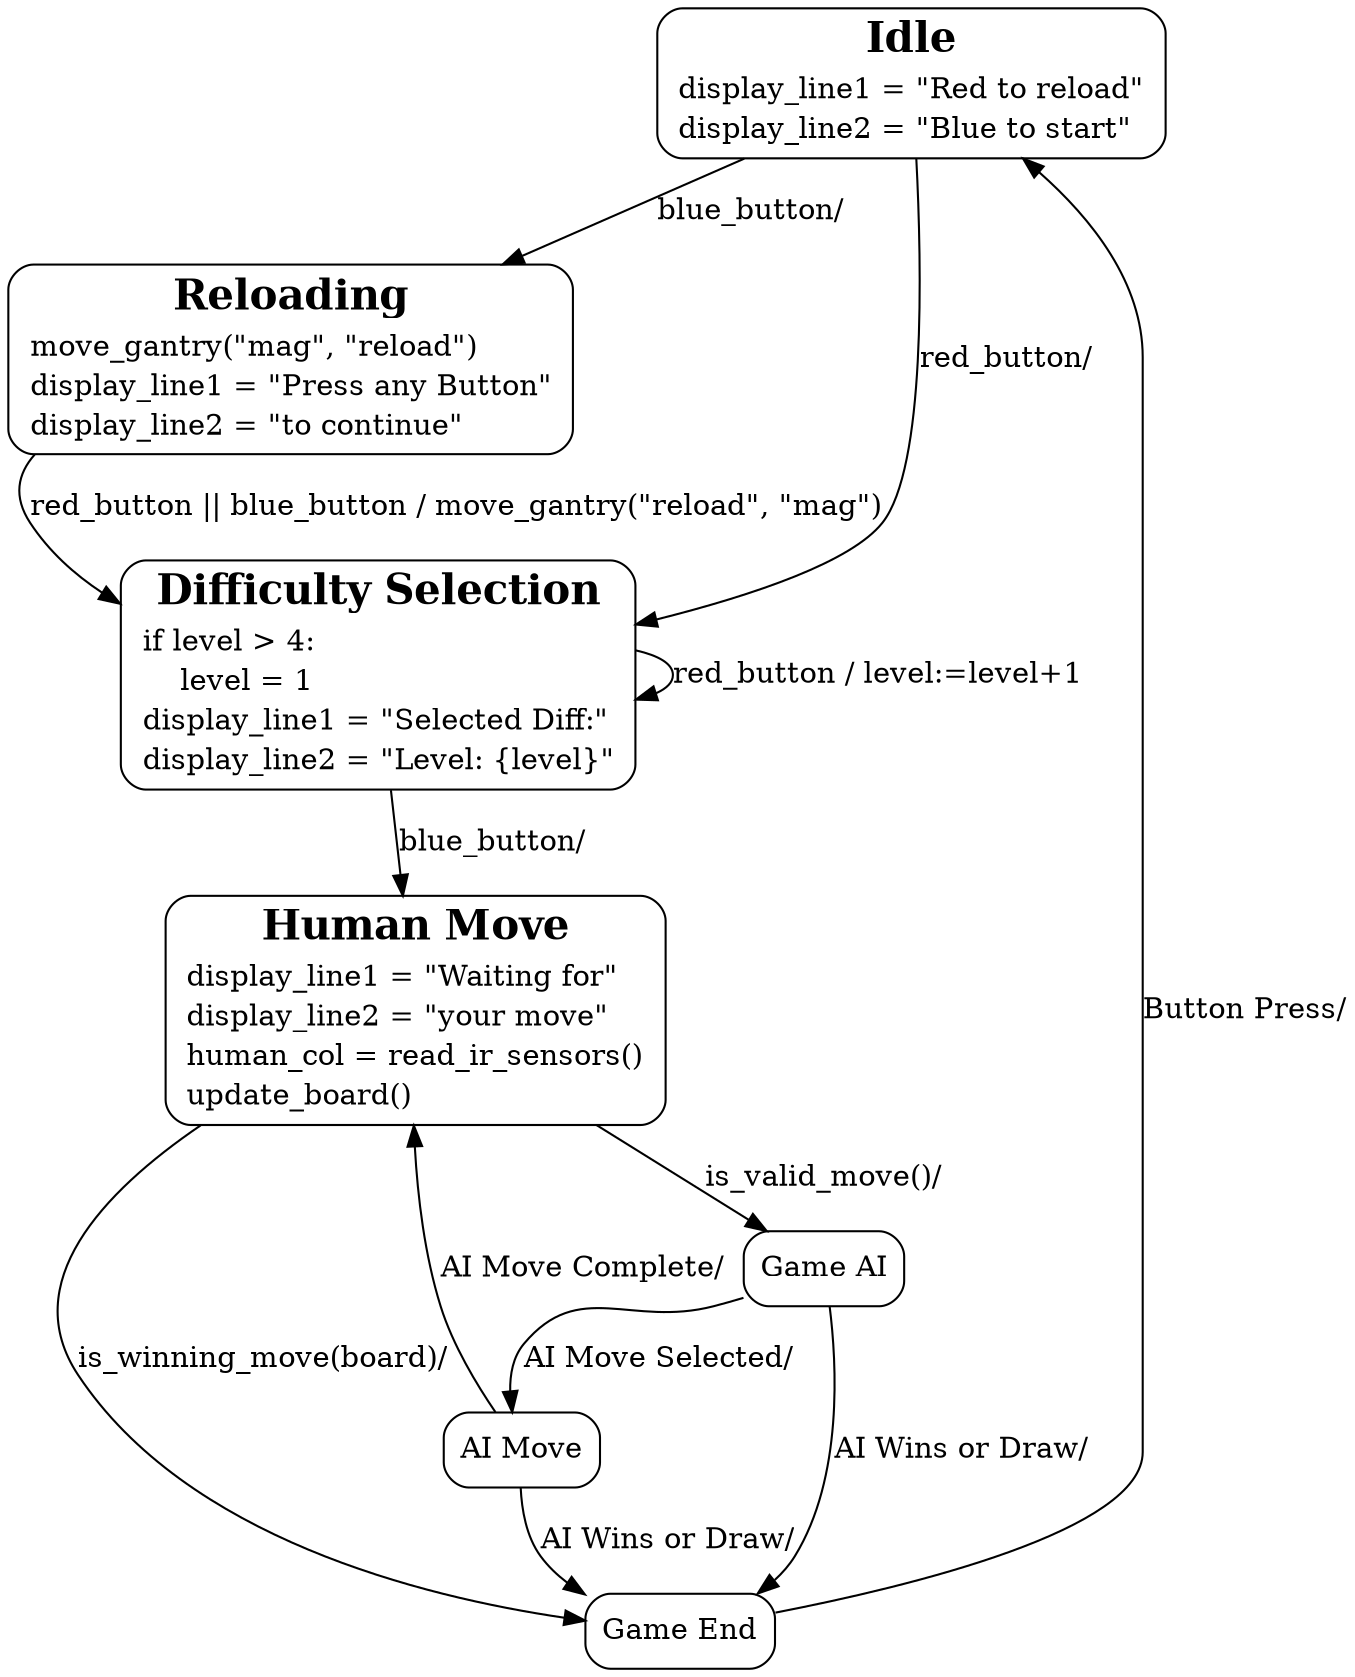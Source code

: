 digraph MagDropFSM {
    node [shape=rectangle style=rounded];

    Idle [
        shape=rectangle
        style=rounded
        label=<
            <table border="0" cellborder="0" cellspacing="0">
                <tr><td align="center"><font point-size="20"><b>Idle</b></font></td></tr>
                <tr><td align="left">display_line1 = "Red to reload"</td></tr>
                <tr><td align="left">display_line2 = "Blue to start"</td></tr>
            </table>
        >
    ];
    Reloading [
        shape=rectangle
        style=rounded
        label=<
            <table border="0" cellborder="0" cellspacing="0">
                <tr><td align="center"><font point-size="20"><b>Reloading</b></font></td></tr>
                <tr><td align="left">move_gantry("mag", "reload")</td></tr>
                <tr><td align="left">display_line1 = "Press any Button"</td></tr>
                <tr><td align="left">display_line2 = "to continue"</td></tr>
            </table>
        >
    ];
    DifficultySelection [
        shape=rectangle
        style=rounded
        label=<
            <table border="0" cellborder="0" cellspacing="0">
                <tr><td align="center"><font point-size="20"><b>Difficulty Selection</b></font></td></tr>
                <tr><td align="left">if level &gt; 4:</td></tr>
                <tr><td align="left">    level = 1</td></tr>
                <tr><td align="left">display_line1 = "Selected Diff:"</td></tr>
                <tr><td align="left">display_line2 = "Level: {level}"</td></tr>
            </table>
        >
    ];
    HumanMove [
        shape=rectangle
        style=rounded
        label=<
            <table border="0" cellborder="0" cellspacing="0">
                <tr><td align="center"><font point-size="20"><b>Human Move</b></font></td></tr>
                <tr><td align="left">display_line1 = "Waiting for"</td></tr>
                <tr><td align="left">display_line2 = "your move"</td></tr>
                <tr><td align="left">human_col = read_ir_sensors()</td></tr>
                <tr><td align="left">update_board()</td></tr>
            </table>
        >
    ];
    GameAI [label="Game AI"];
    AIMove [label="AI Move"];
    GameEnd [label="Game End"];

    # Transitions
    Idle -> DifficultySelection [label="red_button/"];
    Idle -> Reloading [label="blue_button/"];
    
    Reloading -> DifficultySelection [label="red_button || blue_button / move_gantry(\"reload\", \"mag\")"];
    
    DifficultySelection -> HumanMove [label="blue_button/"];
    DifficultySelection -> DifficultySelection [label="red_button / level:=level+1"];

    HumanMove -> GameAI [label="is_valid_move()/"];
    HumanMove -> GameEnd [label="is_winning_move(board)/"];

    GameAI -> AIMove [label="AI Move Selected/"];
    GameAI -> GameEnd [label="AI Wins or Draw/"];

    AIMove -> HumanMove [label="AI Move Complete/"];
    AIMove -> GameEnd [label="AI Wins or Draw/"];

    GameEnd -> Idle [label="Button Press/"];
}
